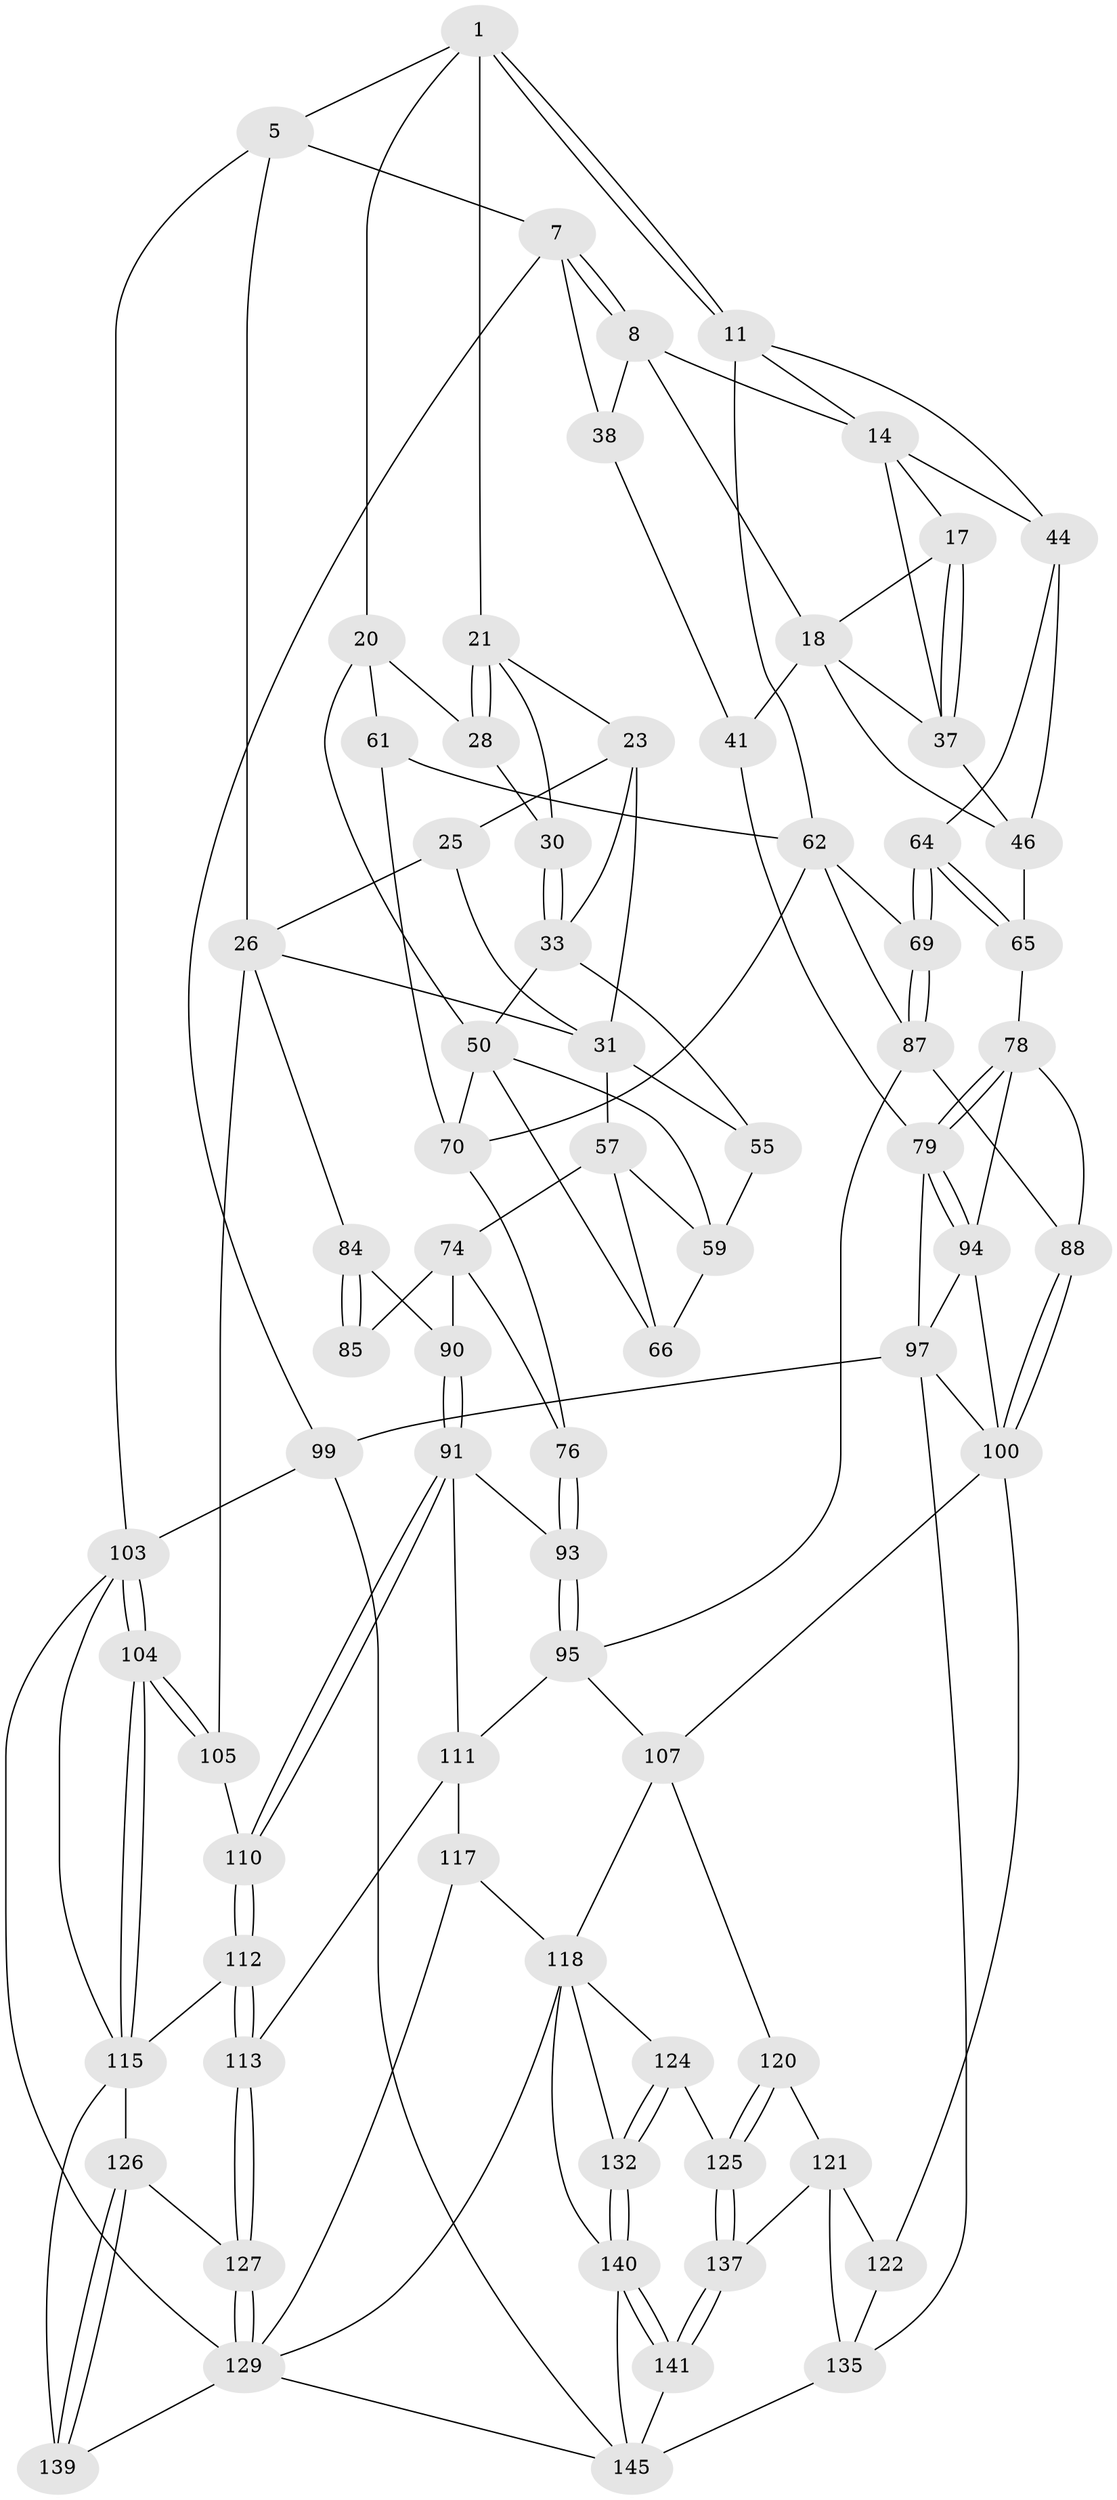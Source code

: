 // original degree distribution, {3: 0.02666666666666667, 4: 0.22666666666666666, 5: 0.5066666666666667, 6: 0.24}
// Generated by graph-tools (version 1.1) at 2025/54/03/05/25 16:54:48]
// undirected, 75 vertices, 170 edges
graph export_dot {
graph [start="1"]
  node [color=gray90,style=filled];
  1 [pos="+0.21434018010159556+0",super="+2"];
  5 [pos="+0.9587653197343348+0",super="+6"];
  7 [pos="+0+0"];
  8 [pos="+0+0",super="+9"];
  11 [pos="+0.36476077369820026+0.12271650496149537",super="+12"];
  14 [pos="+0.20147590460183407+0.019471620490878",super="+15+36"];
  17 [pos="+0.1569302413887931+0.0627855230986665"];
  18 [pos="+0.08724185118925165+0.1060472844612782",super="+19+39"];
  20 [pos="+0.5719442646573002+0.1735772524271816",super="+29"];
  21 [pos="+0.7043404628073893+0",super="+22"];
  23 [pos="+0.7891002584292577+0.0406525781973534",super="+24+32"];
  25 [pos="+0.9034009125021731+0.032664579723371605",super="+27"];
  26 [pos="+1+0.061773795436769356",super="+47"];
  28 [pos="+0.6633452676168049+0.10805505921547037"];
  30 [pos="+0.7354829858630344+0.1449821509198708"];
  31 [pos="+0.8872930716437673+0.12911408941830368",super="+34"];
  33 [pos="+0.7504969222736627+0.15898836559822657",super="+49"];
  37 [pos="+0.1723757759404383+0.15910547032564085",super="+43"];
  38 [pos="+0.06608379362710001+0.09747822998962821",super="+42"];
  41 [pos="+0+0.24597404921252497"];
  44 [pos="+0.21843210296411486+0.1474621571363438",super="+45"];
  46 [pos="+0.17061533443151097+0.23070903240015622",super="+56"];
  50 [pos="+0.6411790626692234+0.22199795818490003",super="+63+51"];
  55 [pos="+0.7604186404978509+0.18321703065424044"];
  57 [pos="+0.9168560789607051+0.3185288333648748",super="+58"];
  59 [pos="+0.7832126736825293+0.23034828566157406",super="+60"];
  61 [pos="+0.5216073791993664+0.2618504752492966"];
  62 [pos="+0.3960791285514882+0.27071259227170624",super="+68"];
  64 [pos="+0.24827867977238466+0.4006807116734518"];
  65 [pos="+0.1407513700574409+0.3335422945589524"];
  66 [pos="+0.7433437027307552+0.32436861738296724"];
  69 [pos="+0.2543265041204587+0.40701355396564415"];
  70 [pos="+0.6430261033388047+0.3642556610834515",super="+71"];
  74 [pos="+0.7508678359973212+0.3696236865559521",super="+81+75"];
  76 [pos="+0.7180182145001717+0.4449715011351723"];
  78 [pos="+0.06108041006408303+0.4226538792115262",super="+89"];
  79 [pos="+0+0.45535864870664955",super="+80"];
  84 [pos="+0.9304025592301068+0.49166436854612217"];
  85 [pos="+0.8846211830207426+0.3966986229381812"];
  87 [pos="+0.2592937632172345+0.47020720538934524",super="+96"];
  88 [pos="+0.25803521453180106+0.4726155516614591"];
  90 [pos="+0.8275816843724038+0.5563370715704721"];
  91 [pos="+0.8119092173909594+0.6130808360405392",super="+92"];
  93 [pos="+0.7137155659442761+0.5348026080931891"];
  94 [pos="+0.1000497465699976+0.5082112549216456",super="+102"];
  95 [pos="+0.5243403915348176+0.5794767414204816",super="+106"];
  97 [pos="+0+0.5729645338318524",super="+98"];
  99 [pos="+0+1"];
  100 [pos="+0.2444129821476502+0.5622872765149559",super="+101"];
  103 [pos="+1+1",super="+148"];
  104 [pos="+1+0.6731196922374204"];
  105 [pos="+1+0.5964454413757928",super="+109"];
  107 [pos="+0.4823919606729416+0.6453175780768611",super="+108"];
  110 [pos="+0.825252185049829+0.6210531576355094"];
  111 [pos="+0.7028260827769798+0.6845495416996397",super="+114"];
  112 [pos="+0.8934690231883262+0.704321785080011"];
  113 [pos="+0.7736931904656035+0.7898917397580527"];
  115 [pos="+1+0.7177115131087944",super="+138+116"];
  117 [pos="+0.6638348737109486+0.7735239309857065"];
  118 [pos="+0.5625785738241512+0.7809184691284246",super="+119+131"];
  120 [pos="+0.34790190663719417+0.7588271216201942"];
  121 [pos="+0.33538357267997343+0.7648978877595453",super="+134"];
  122 [pos="+0.24027574126398726+0.761736129837567"];
  124 [pos="+0.45229432554099697+0.8340394541307703"];
  125 [pos="+0.4367423297774977+0.8409514351778438"];
  126 [pos="+0.8664791171144484+0.8641056144645306"];
  127 [pos="+0.786092224762672+0.8236492839197169"];
  129 [pos="+0.6960848319120407+0.9360402143679505",super="+143+130"];
  132 [pos="+0.5282263356516589+0.8645566381222601"];
  135 [pos="+0.30717625314412506+0.9462220111555838",super="+136"];
  137 [pos="+0.4228099839016539+0.9120271071763153"];
  139 [pos="+0.8761190114831675+0.884932858246712"];
  140 [pos="+0.4997541340021504+0.9221140108118455",super="+142"];
  141 [pos="+0.4676075493559594+0.9487194807912459",super="+147"];
  145 [pos="+0.5888069691076157+1",super="+149+146"];
  1 -- 11 [weight=2];
  1 -- 11;
  1 -- 20 [weight=2];
  1 -- 21;
  1 -- 5;
  5 -- 26;
  5 -- 7;
  5 -- 103;
  7 -- 8;
  7 -- 8;
  7 -- 99;
  7 -- 38;
  8 -- 38;
  8 -- 18;
  8 -- 14;
  11 -- 44 [weight=2];
  11 -- 62;
  11 -- 14;
  14 -- 17;
  14 -- 44;
  14 -- 37;
  17 -- 18;
  17 -- 37;
  17 -- 37;
  18 -- 41;
  18 -- 37;
  18 -- 46;
  20 -- 50;
  20 -- 61;
  20 -- 28;
  21 -- 28;
  21 -- 28;
  21 -- 30;
  21 -- 23;
  23 -- 25;
  23 -- 31 [weight=2];
  23 -- 33;
  25 -- 26;
  25 -- 31;
  26 -- 105 [weight=2];
  26 -- 84;
  26 -- 31;
  28 -- 30;
  30 -- 33;
  30 -- 33;
  31 -- 55;
  31 -- 57;
  33 -- 50;
  33 -- 55;
  37 -- 46;
  38 -- 41;
  41 -- 79;
  44 -- 64;
  44 -- 46;
  46 -- 65;
  50 -- 59;
  50 -- 66;
  50 -- 70 [weight=2];
  55 -- 59;
  57 -- 74 [weight=2];
  57 -- 59;
  57 -- 66;
  59 -- 66;
  61 -- 62;
  61 -- 70;
  62 -- 69;
  62 -- 70;
  62 -- 87;
  64 -- 65;
  64 -- 65;
  64 -- 69;
  64 -- 69;
  65 -- 78;
  69 -- 87;
  69 -- 87;
  70 -- 76;
  74 -- 85 [weight=2];
  74 -- 76;
  74 -- 90;
  76 -- 93;
  76 -- 93;
  78 -- 79;
  78 -- 79;
  78 -- 88;
  78 -- 94;
  79 -- 94;
  79 -- 94;
  79 -- 97;
  84 -- 85;
  84 -- 85;
  84 -- 90;
  87 -- 88;
  87 -- 95;
  88 -- 100;
  88 -- 100;
  90 -- 91;
  90 -- 91;
  91 -- 110;
  91 -- 110;
  91 -- 93;
  91 -- 111;
  93 -- 95;
  93 -- 95;
  94 -- 97;
  94 -- 100;
  95 -- 107;
  95 -- 111;
  97 -- 99;
  97 -- 135;
  97 -- 100;
  99 -- 103;
  99 -- 145;
  100 -- 107;
  100 -- 122;
  103 -- 104;
  103 -- 104;
  103 -- 129;
  103 -- 115;
  104 -- 105;
  104 -- 105;
  104 -- 115;
  104 -- 115;
  105 -- 110;
  107 -- 118;
  107 -- 120;
  110 -- 112;
  110 -- 112;
  111 -- 113;
  111 -- 117;
  112 -- 113;
  112 -- 113;
  112 -- 115;
  113 -- 127;
  113 -- 127;
  115 -- 139;
  115 -- 126;
  117 -- 118;
  117 -- 129;
  118 -- 124;
  118 -- 129;
  118 -- 132;
  118 -- 140;
  120 -- 121;
  120 -- 125;
  120 -- 125;
  121 -- 122;
  121 -- 137;
  121 -- 135;
  122 -- 135;
  124 -- 125;
  124 -- 132;
  124 -- 132;
  125 -- 137;
  125 -- 137;
  126 -- 127;
  126 -- 139;
  126 -- 139;
  127 -- 129;
  127 -- 129;
  129 -- 145;
  129 -- 139;
  132 -- 140;
  132 -- 140;
  135 -- 145;
  137 -- 141;
  137 -- 141;
  140 -- 141;
  140 -- 141;
  140 -- 145;
  141 -- 145 [weight=2];
}
